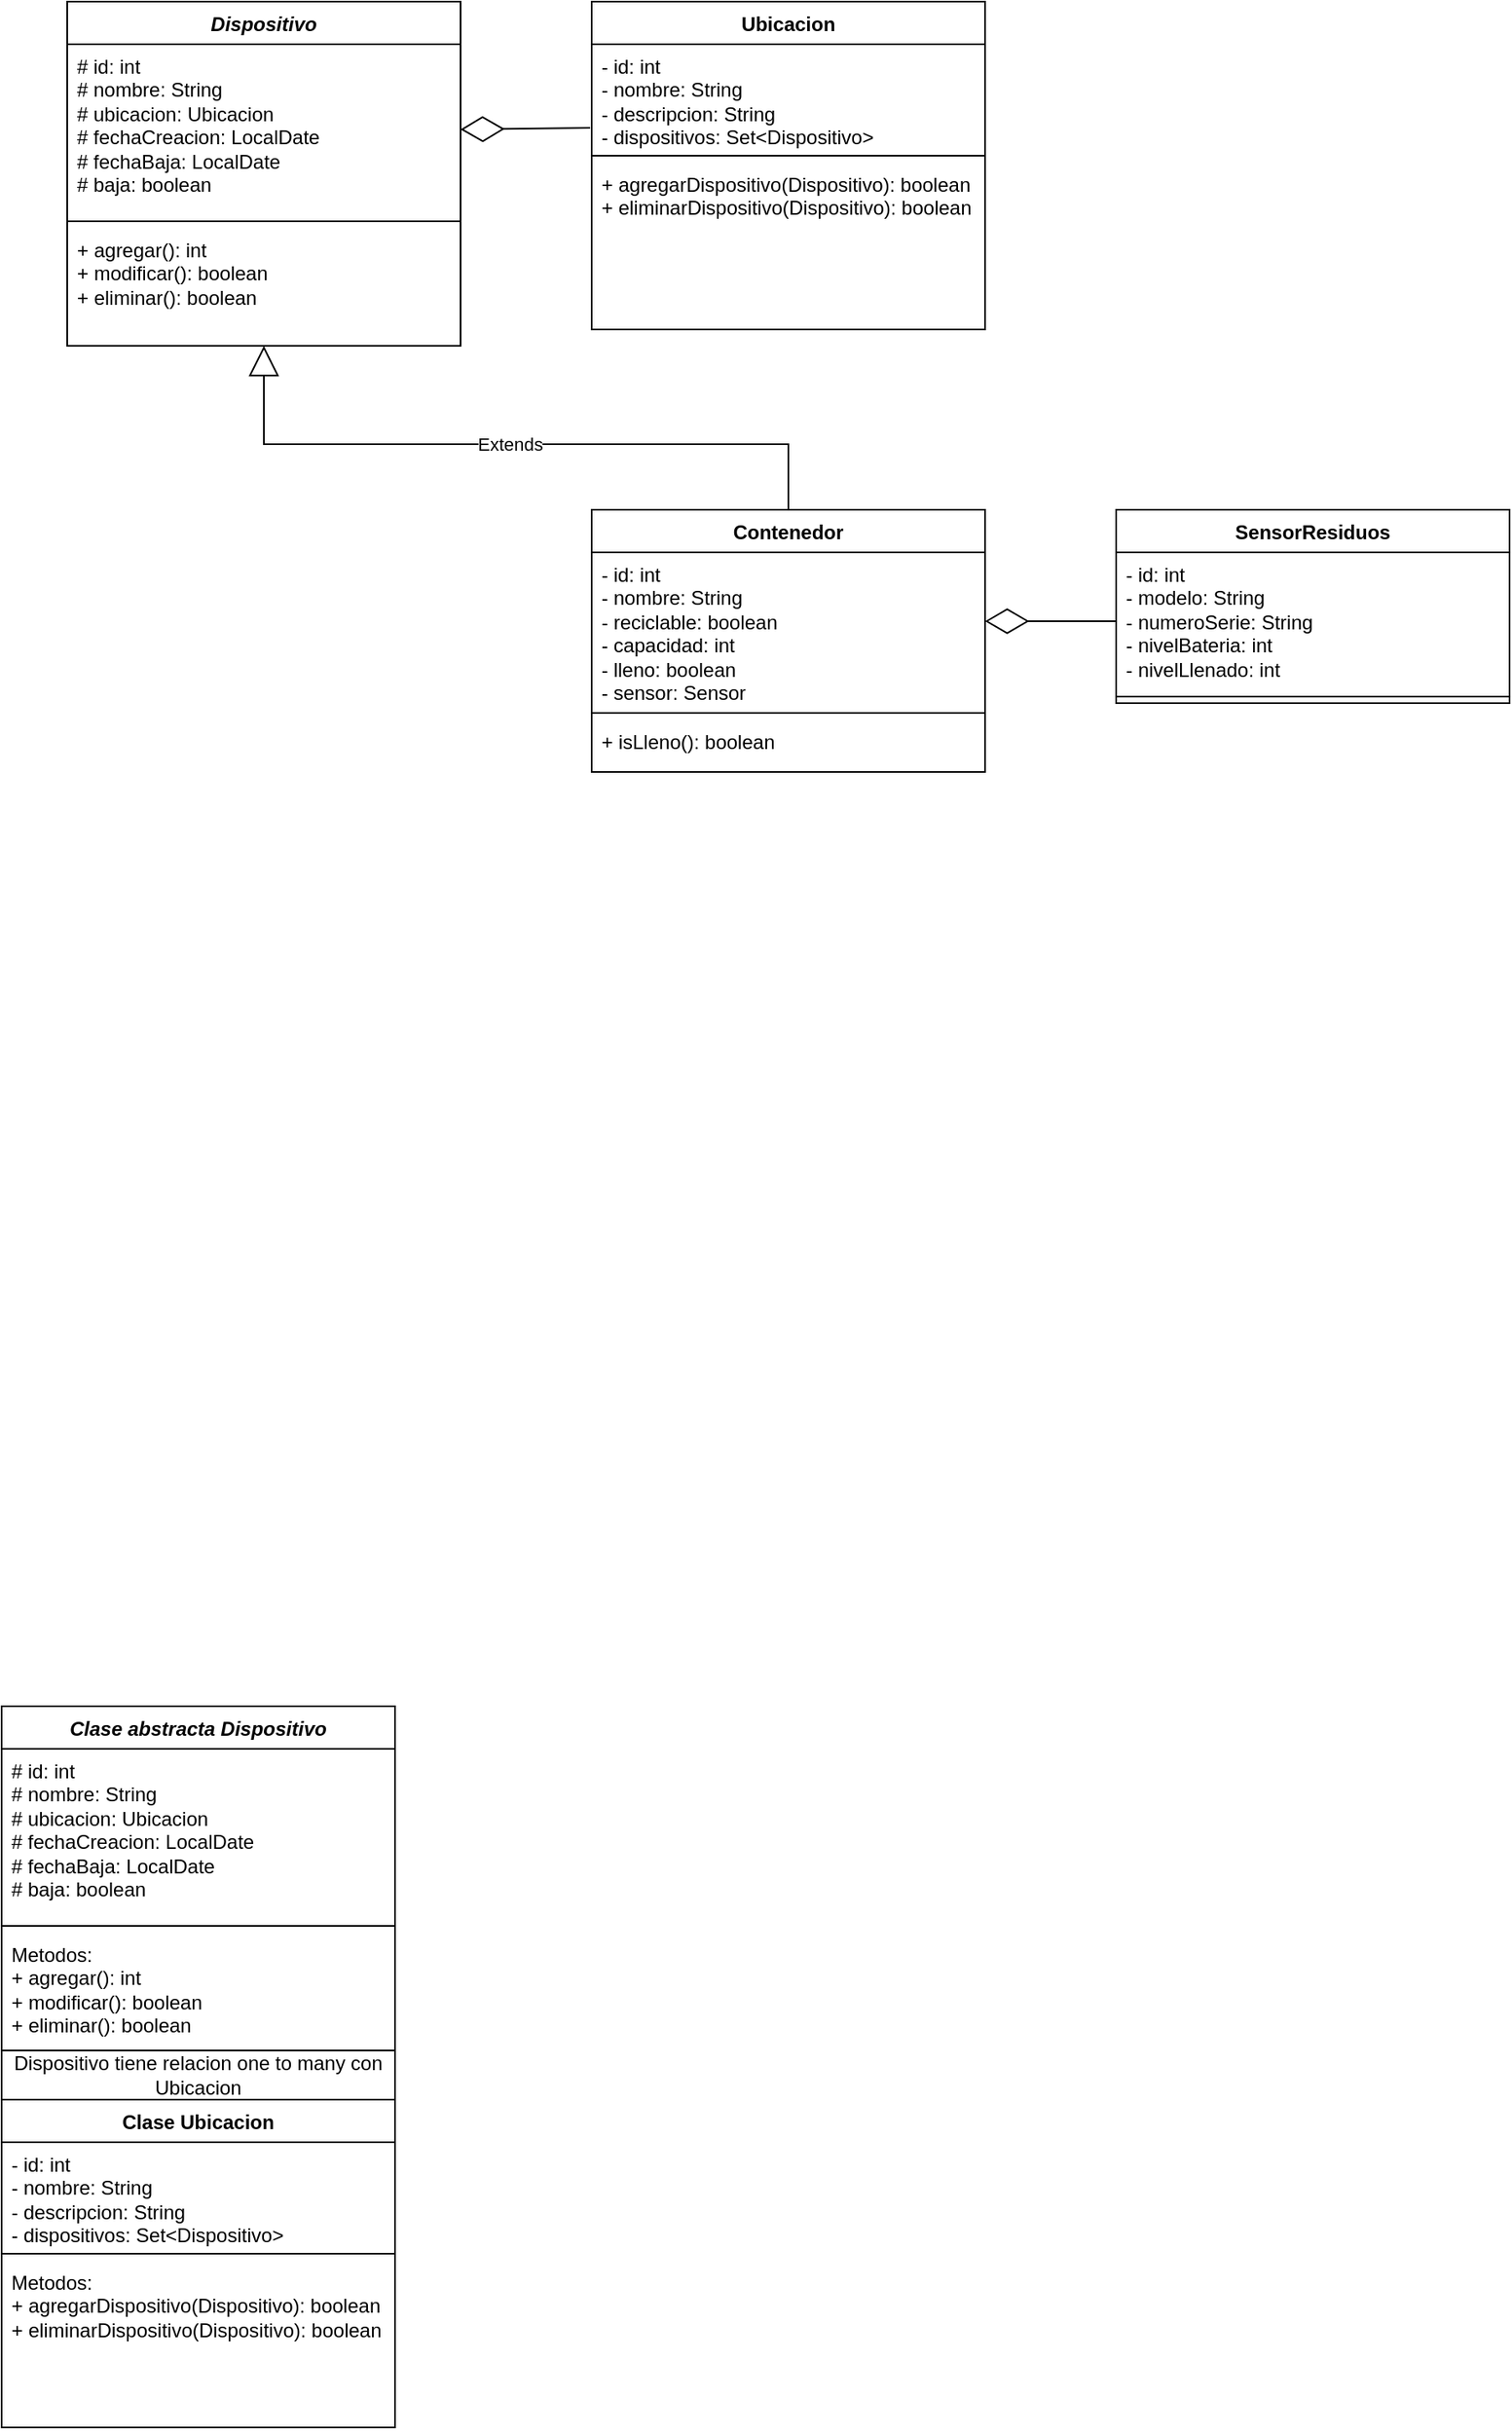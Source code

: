 <mxfile version="21.2.8" type="device">
  <diagram name="Page-1" id="c4acf3e9-155e-7222-9cf6-157b1a14988f">
    <mxGraphModel dx="1418" dy="820" grid="1" gridSize="10" guides="1" tooltips="1" connect="1" arrows="1" fold="1" page="1" pageScale="1" pageWidth="1700" pageHeight="1100" background="none" math="0" shadow="0">
      <root>
        <mxCell id="0" />
        <mxCell id="1" parent="0" />
        <mxCell id="F8O841RziVCeOHIme4oO-1" value="Ubicacion" style="swimlane;fontStyle=1;align=center;verticalAlign=top;childLayout=stackLayout;horizontal=1;startSize=26;horizontalStack=0;resizeParent=1;resizeParentMax=0;resizeLast=0;collapsible=1;marginBottom=0;whiteSpace=wrap;html=1;" parent="1" vertex="1">
          <mxGeometry x="680" y="120" width="240" height="200" as="geometry">
            <mxRectangle x="480" y="400" width="80" height="30" as="alternateBounds" />
          </mxGeometry>
        </mxCell>
        <mxCell id="F8O841RziVCeOHIme4oO-2" value="- id: int&lt;br&gt;- nombre: String&lt;br&gt;- descripcion: String&lt;br&gt;- dispositivos: Set&amp;lt;Dispositivo&amp;gt;" style="text;strokeColor=none;fillColor=none;align=left;verticalAlign=top;spacingLeft=4;spacingRight=4;overflow=hidden;rotatable=0;points=[[0,0.5],[1,0.5]];portConstraint=eastwest;whiteSpace=wrap;html=1;" parent="F8O841RziVCeOHIme4oO-1" vertex="1">
          <mxGeometry y="26" width="240" height="64" as="geometry" />
        </mxCell>
        <mxCell id="F8O841RziVCeOHIme4oO-3" value="" style="line;strokeWidth=1;fillColor=none;align=left;verticalAlign=middle;spacingTop=-1;spacingLeft=3;spacingRight=3;rotatable=0;labelPosition=right;points=[];portConstraint=eastwest;strokeColor=inherit;" parent="F8O841RziVCeOHIme4oO-1" vertex="1">
          <mxGeometry y="90" width="240" height="8" as="geometry" />
        </mxCell>
        <mxCell id="F8O841RziVCeOHIme4oO-4" value="+ agregarDispositivo(Dispositivo): boolean&lt;br&gt;+ eliminarDispositivo(Dispositivo): boolean" style="text;strokeColor=none;fillColor=none;align=left;verticalAlign=top;spacingLeft=4;spacingRight=4;overflow=hidden;rotatable=0;points=[[0,0.5],[1,0.5]];portConstraint=eastwest;whiteSpace=wrap;html=1;" parent="F8O841RziVCeOHIme4oO-1" vertex="1">
          <mxGeometry y="98" width="240" height="102" as="geometry" />
        </mxCell>
        <mxCell id="F8O841RziVCeOHIme4oO-5" value="&lt;i&gt;Dispositivo&lt;/i&gt;" style="swimlane;fontStyle=1;align=center;verticalAlign=top;childLayout=stackLayout;horizontal=1;startSize=26;horizontalStack=0;resizeParent=1;resizeParentMax=0;resizeLast=0;collapsible=1;marginBottom=0;whiteSpace=wrap;html=1;" parent="1" vertex="1">
          <mxGeometry x="360" y="120" width="240" height="210" as="geometry">
            <mxRectangle x="480" y="400" width="80" height="30" as="alternateBounds" />
          </mxGeometry>
        </mxCell>
        <mxCell id="F8O841RziVCeOHIme4oO-6" value="# id: int&lt;br&gt;# nombre: String&lt;br&gt;# ubicacion: Ubicacion&lt;br&gt;# fechaCreacion: LocalDate&lt;br&gt;# fechaBaja: LocalDate&lt;br&gt;# baja: boolean" style="text;strokeColor=none;fillColor=none;align=left;verticalAlign=top;spacingLeft=4;spacingRight=4;overflow=hidden;rotatable=0;points=[[0,0.5],[1,0.5]];portConstraint=eastwest;whiteSpace=wrap;html=1;" parent="F8O841RziVCeOHIme4oO-5" vertex="1">
          <mxGeometry y="26" width="240" height="104" as="geometry" />
        </mxCell>
        <mxCell id="F8O841RziVCeOHIme4oO-7" value="" style="line;strokeWidth=1;fillColor=none;align=left;verticalAlign=middle;spacingTop=-1;spacingLeft=3;spacingRight=3;rotatable=0;labelPosition=right;points=[];portConstraint=eastwest;strokeColor=inherit;" parent="F8O841RziVCeOHIme4oO-5" vertex="1">
          <mxGeometry y="130" width="240" height="8" as="geometry" />
        </mxCell>
        <mxCell id="F8O841RziVCeOHIme4oO-8" value="+ agregar(): int&lt;br&gt;+ modificar(): boolean&lt;br&gt;+ eliminar(): boolean" style="text;strokeColor=none;fillColor=none;align=left;verticalAlign=top;spacingLeft=4;spacingRight=4;overflow=hidden;rotatable=0;points=[[0,0.5],[1,0.5]];portConstraint=eastwest;whiteSpace=wrap;html=1;" parent="F8O841RziVCeOHIme4oO-5" vertex="1">
          <mxGeometry y="138" width="240" height="72" as="geometry" />
        </mxCell>
        <mxCell id="Y4ut_rwbPkT-3MlVgnc4-1" value="Contenedor" style="swimlane;fontStyle=1;align=center;verticalAlign=top;childLayout=stackLayout;horizontal=1;startSize=26;horizontalStack=0;resizeParent=1;resizeParentMax=0;resizeLast=0;collapsible=1;marginBottom=0;whiteSpace=wrap;html=1;" parent="1" vertex="1">
          <mxGeometry x="680" y="430" width="240" height="160" as="geometry">
            <mxRectangle x="480" y="400" width="80" height="30" as="alternateBounds" />
          </mxGeometry>
        </mxCell>
        <mxCell id="Y4ut_rwbPkT-3MlVgnc4-2" value="- id: int&lt;br&gt;- nombre: String&lt;br&gt;- reciclable: boolean&lt;br&gt;- capacidad: int&lt;br&gt;- lleno: boolean&lt;br&gt;- sensor: Sensor" style="text;strokeColor=none;fillColor=none;align=left;verticalAlign=top;spacingLeft=4;spacingRight=4;overflow=hidden;rotatable=0;points=[[0,0.5],[1,0.5]];portConstraint=eastwest;whiteSpace=wrap;html=1;" parent="Y4ut_rwbPkT-3MlVgnc4-1" vertex="1">
          <mxGeometry y="26" width="240" height="94" as="geometry" />
        </mxCell>
        <mxCell id="Y4ut_rwbPkT-3MlVgnc4-3" value="" style="line;strokeWidth=1;fillColor=none;align=left;verticalAlign=middle;spacingTop=-1;spacingLeft=3;spacingRight=3;rotatable=0;labelPosition=right;points=[];portConstraint=eastwest;strokeColor=inherit;" parent="Y4ut_rwbPkT-3MlVgnc4-1" vertex="1">
          <mxGeometry y="120" width="240" height="8" as="geometry" />
        </mxCell>
        <mxCell id="Y4ut_rwbPkT-3MlVgnc4-4" value="+ isLleno(): boolean" style="text;strokeColor=none;fillColor=none;align=left;verticalAlign=top;spacingLeft=4;spacingRight=4;overflow=hidden;rotatable=0;points=[[0,0.5],[1,0.5]];portConstraint=eastwest;whiteSpace=wrap;html=1;" parent="Y4ut_rwbPkT-3MlVgnc4-1" vertex="1">
          <mxGeometry y="128" width="240" height="32" as="geometry" />
        </mxCell>
        <mxCell id="Y4ut_rwbPkT-3MlVgnc4-6" value="Extends" style="endArrow=block;endSize=16;endFill=0;html=1;rounded=0;exitX=0.5;exitY=0;exitDx=0;exitDy=0;entryX=0.5;entryY=1;entryDx=0;entryDy=0;entryPerimeter=0;" parent="1" source="Y4ut_rwbPkT-3MlVgnc4-1" target="F8O841RziVCeOHIme4oO-8" edge="1">
          <mxGeometry width="160" relative="1" as="geometry">
            <mxPoint x="800" y="440" as="sourcePoint" />
            <mxPoint x="520" y="310" as="targetPoint" />
            <Array as="points">
              <mxPoint x="800" y="390" />
              <mxPoint x="480" y="390" />
            </Array>
          </mxGeometry>
        </mxCell>
        <mxCell id="Y4ut_rwbPkT-3MlVgnc4-9" value="" style="endArrow=diamondThin;endFill=0;endSize=24;html=1;rounded=0;entryX=1;entryY=0.5;entryDx=0;entryDy=0;exitX=-0.004;exitY=0.797;exitDx=0;exitDy=0;exitPerimeter=0;" parent="1" source="F8O841RziVCeOHIme4oO-2" target="F8O841RziVCeOHIme4oO-6" edge="1">
          <mxGeometry width="160" relative="1" as="geometry">
            <mxPoint x="680" y="220" as="sourcePoint" />
            <mxPoint x="860" y="390" as="targetPoint" />
          </mxGeometry>
        </mxCell>
        <mxCell id="Y4ut_rwbPkT-3MlVgnc4-11" value="SensorResiduos" style="swimlane;fontStyle=1;align=center;verticalAlign=top;childLayout=stackLayout;horizontal=1;startSize=26;horizontalStack=0;resizeParent=1;resizeParentMax=0;resizeLast=0;collapsible=1;marginBottom=0;whiteSpace=wrap;html=1;" parent="1" vertex="1">
          <mxGeometry x="1000" y="430" width="240" height="118" as="geometry">
            <mxRectangle x="480" y="400" width="80" height="30" as="alternateBounds" />
          </mxGeometry>
        </mxCell>
        <mxCell id="Y4ut_rwbPkT-3MlVgnc4-12" value="- id: int&lt;br&gt;- modelo: String&lt;br&gt;- numeroSerie: String&lt;br&gt;- nivelBateria: int&lt;br&gt;- nivelLlenado: int" style="text;strokeColor=none;fillColor=none;align=left;verticalAlign=top;spacingLeft=4;spacingRight=4;overflow=hidden;rotatable=0;points=[[0,0.5],[1,0.5]];portConstraint=eastwest;whiteSpace=wrap;html=1;" parent="Y4ut_rwbPkT-3MlVgnc4-11" vertex="1">
          <mxGeometry y="26" width="240" height="84" as="geometry" />
        </mxCell>
        <mxCell id="Y4ut_rwbPkT-3MlVgnc4-13" value="" style="line;strokeWidth=1;fillColor=none;align=left;verticalAlign=middle;spacingTop=-1;spacingLeft=3;spacingRight=3;rotatable=0;labelPosition=right;points=[];portConstraint=eastwest;strokeColor=inherit;" parent="Y4ut_rwbPkT-3MlVgnc4-11" vertex="1">
          <mxGeometry y="110" width="240" height="8" as="geometry" />
        </mxCell>
        <mxCell id="Y4ut_rwbPkT-3MlVgnc4-15" value="" style="endArrow=diamondThin;endFill=0;endSize=24;html=1;rounded=0;exitX=0;exitY=0.5;exitDx=0;exitDy=0;" parent="1" source="Y4ut_rwbPkT-3MlVgnc4-12" edge="1">
          <mxGeometry width="160" relative="1" as="geometry">
            <mxPoint x="940" y="570" as="sourcePoint" />
            <mxPoint x="920" y="498" as="targetPoint" />
          </mxGeometry>
        </mxCell>
        <mxCell id="KsEbBwKyqNQBTqI_CmuY-1" value="Clase Ubicacion" style="swimlane;fontStyle=1;align=center;verticalAlign=top;childLayout=stackLayout;horizontal=1;startSize=26;horizontalStack=0;resizeParent=1;resizeParentMax=0;resizeLast=0;collapsible=1;marginBottom=0;whiteSpace=wrap;html=1;" parent="1" vertex="1">
          <mxGeometry x="320" y="1400" width="240" height="200" as="geometry">
            <mxRectangle x="480" y="400" width="80" height="30" as="alternateBounds" />
          </mxGeometry>
        </mxCell>
        <mxCell id="KsEbBwKyqNQBTqI_CmuY-2" value="- id: int&lt;br&gt;- nombre: String&lt;br&gt;- descripcion: String&lt;br&gt;- dispositivos: Set&amp;lt;Dispositivo&amp;gt;" style="text;strokeColor=none;fillColor=none;align=left;verticalAlign=top;spacingLeft=4;spacingRight=4;overflow=hidden;rotatable=0;points=[[0,0.5],[1,0.5]];portConstraint=eastwest;whiteSpace=wrap;html=1;" parent="KsEbBwKyqNQBTqI_CmuY-1" vertex="1">
          <mxGeometry y="26" width="240" height="64" as="geometry" />
        </mxCell>
        <mxCell id="KsEbBwKyqNQBTqI_CmuY-3" value="" style="line;strokeWidth=1;fillColor=none;align=left;verticalAlign=middle;spacingTop=-1;spacingLeft=3;spacingRight=3;rotatable=0;labelPosition=right;points=[];portConstraint=eastwest;strokeColor=inherit;" parent="KsEbBwKyqNQBTqI_CmuY-1" vertex="1">
          <mxGeometry y="90" width="240" height="8" as="geometry" />
        </mxCell>
        <mxCell id="KsEbBwKyqNQBTqI_CmuY-4" value="Metodos:&lt;br&gt;+ agregarDispositivo(Dispositivo): boolean&lt;br&gt;+ eliminarDispositivo(Dispositivo): boolean" style="text;strokeColor=none;fillColor=none;align=left;verticalAlign=top;spacingLeft=4;spacingRight=4;overflow=hidden;rotatable=0;points=[[0,0.5],[1,0.5]];portConstraint=eastwest;whiteSpace=wrap;html=1;" parent="KsEbBwKyqNQBTqI_CmuY-1" vertex="1">
          <mxGeometry y="98" width="240" height="102" as="geometry" />
        </mxCell>
        <mxCell id="KsEbBwKyqNQBTqI_CmuY-5" value="&lt;i&gt;Clase abstracta Dispositivo&lt;/i&gt;" style="swimlane;fontStyle=1;align=center;verticalAlign=top;childLayout=stackLayout;horizontal=1;startSize=26;horizontalStack=0;resizeParent=1;resizeParentMax=0;resizeLast=0;collapsible=1;marginBottom=0;whiteSpace=wrap;html=1;" parent="1" vertex="1">
          <mxGeometry x="320" y="1160" width="240" height="210" as="geometry">
            <mxRectangle x="480" y="400" width="80" height="30" as="alternateBounds" />
          </mxGeometry>
        </mxCell>
        <mxCell id="KsEbBwKyqNQBTqI_CmuY-6" value="# id: int&lt;br&gt;# nombre: String&lt;br&gt;# ubicacion: Ubicacion&lt;br&gt;# fechaCreacion: LocalDate&lt;br&gt;# fechaBaja: LocalDate&lt;br&gt;# baja: boolean" style="text;strokeColor=none;fillColor=none;align=left;verticalAlign=top;spacingLeft=4;spacingRight=4;overflow=hidden;rotatable=0;points=[[0,0.5],[1,0.5]];portConstraint=eastwest;whiteSpace=wrap;html=1;" parent="KsEbBwKyqNQBTqI_CmuY-5" vertex="1">
          <mxGeometry y="26" width="240" height="104" as="geometry" />
        </mxCell>
        <mxCell id="KsEbBwKyqNQBTqI_CmuY-7" value="" style="line;strokeWidth=1;fillColor=none;align=left;verticalAlign=middle;spacingTop=-1;spacingLeft=3;spacingRight=3;rotatable=0;labelPosition=right;points=[];portConstraint=eastwest;strokeColor=inherit;" parent="KsEbBwKyqNQBTqI_CmuY-5" vertex="1">
          <mxGeometry y="130" width="240" height="8" as="geometry" />
        </mxCell>
        <mxCell id="KsEbBwKyqNQBTqI_CmuY-8" value="Metodos:&lt;br&gt;+ agregar(): int&lt;br&gt;+ modificar(): boolean&lt;br&gt;+ eliminar(): boolean" style="text;strokeColor=none;fillColor=none;align=left;verticalAlign=top;spacingLeft=4;spacingRight=4;overflow=hidden;rotatable=0;points=[[0,0.5],[1,0.5]];portConstraint=eastwest;whiteSpace=wrap;html=1;" parent="KsEbBwKyqNQBTqI_CmuY-5" vertex="1">
          <mxGeometry y="138" width="240" height="72" as="geometry" />
        </mxCell>
        <mxCell id="KsEbBwKyqNQBTqI_CmuY-10" value="Dispositivo tiene relacion one to many con Ubicacion" style="html=1;whiteSpace=wrap;" parent="1" vertex="1">
          <mxGeometry x="320" y="1370" width="240" height="30" as="geometry" />
        </mxCell>
      </root>
    </mxGraphModel>
  </diagram>
</mxfile>
